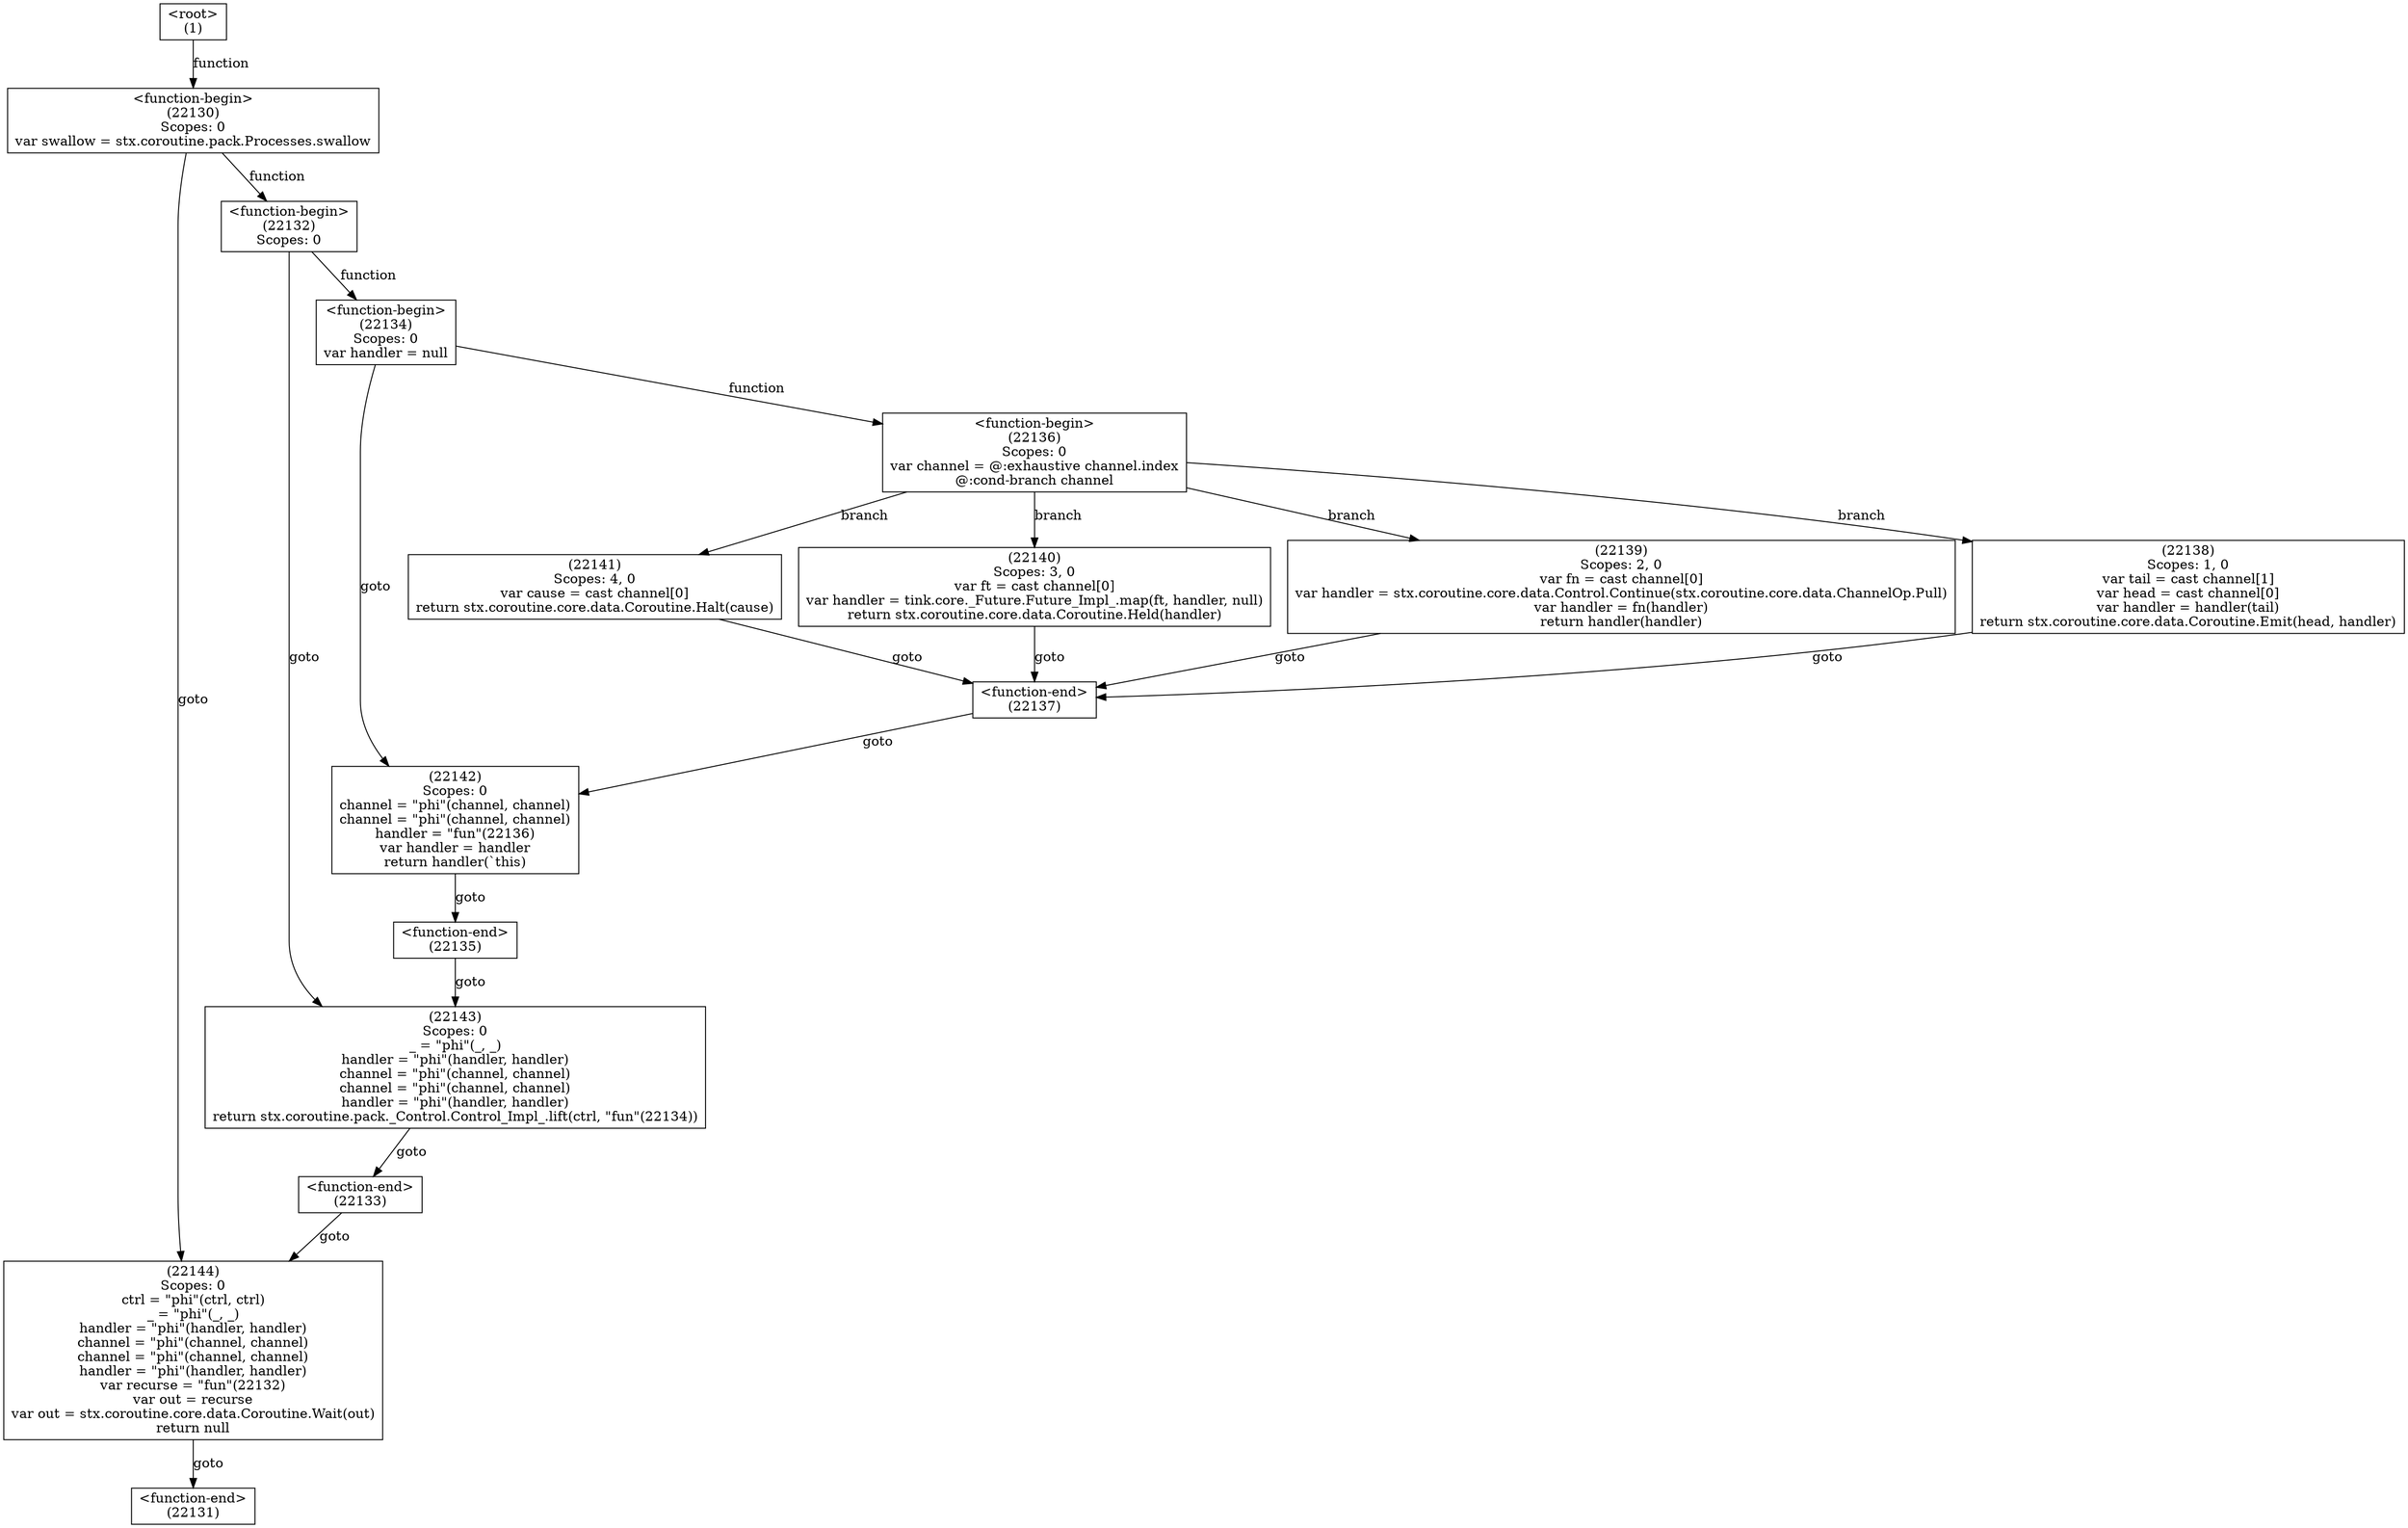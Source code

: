 digraph graphname {
n22144 [shape=box,label="(22144)\nScopes: 0\nctrl = \"phi\"(ctrl, ctrl)\n_ = \"phi\"(_, _)\nhandler = \"phi\"(handler, handler)\nchannel = \"phi\"(channel, channel)\nchannel = \"phi\"(channel, channel)\nhandler = \"phi\"(handler, handler)\nvar recurse = \"fun\"(22132)\nvar out = recurse\nvar out = stx.coroutine.core.data.Coroutine.Wait(out)\nreturn null"];
n22143 [shape=box,label="(22143)\nScopes: 0\n_ = \"phi\"(_, _)\nhandler = \"phi\"(handler, handler)\nchannel = \"phi\"(channel, channel)\nchannel = \"phi\"(channel, channel)\nhandler = \"phi\"(handler, handler)\nreturn stx.coroutine.pack._Control.Control_Impl_.lift(ctrl, \"fun\"(22134))"];
n22142 [shape=box,label="(22142)\nScopes: 0\nchannel = \"phi\"(channel, channel)\nchannel = \"phi\"(channel, channel)\nhandler = \"fun\"(22136)\nvar handler = handler\nreturn handler(`this)"];
n22141 [shape=box,label="(22141)\nScopes: 4, 0\nvar cause = cast channel[0]\nreturn stx.coroutine.core.data.Coroutine.Halt(cause)"];
n22140 [shape=box,label="(22140)\nScopes: 3, 0\nvar ft = cast channel[0]\nvar handler = tink.core._Future.Future_Impl_.map(ft, handler, null)\nreturn stx.coroutine.core.data.Coroutine.Held(handler)"];
n22139 [shape=box,label="(22139)\nScopes: 2, 0\nvar fn = cast channel[0]\nvar handler = stx.coroutine.core.data.Control.Continue(stx.coroutine.core.data.ChannelOp.Pull)\nvar handler = fn(handler)\nreturn handler(handler)"];
n22138 [shape=box,label="(22138)\nScopes: 1, 0\nvar tail = cast channel[1]\nvar head = cast channel[0]\nvar handler = handler(tail)\nreturn stx.coroutine.core.data.Coroutine.Emit(head, handler)"];
n22137 [shape=box,label="<function-end>
(22137)"];
n22136 [shape=box,label="<function-begin>
(22136)\nScopes: 0\nvar channel = @:exhaustive channel.index\n@:cond-branch channel"];
n22135 [shape=box,label="<function-end>
(22135)"];
n22134 [shape=box,label="<function-begin>
(22134)\nScopes: 0\nvar handler = null"];
n22133 [shape=box,label="<function-end>
(22133)"];
n22132 [shape=box,label="<function-begin>
(22132)\nScopes: 0"];
n22131 [shape=box,label="<function-end>
(22131)"];
n22130 [shape=box,label="<function-begin>
(22130)\nScopes: 0\nvar swallow = stx.coroutine.pack.Processes.swallow"];
n1 [shape=box,label="<root>
(1)"];
n1 -> n22130[label="function"];
n22130 -> n22144[label="goto"];
n22130 -> n22132[label="function"];
n22132 -> n22143[label="goto"];
n22132 -> n22134[label="function"];
n22134 -> n22142[label="goto"];
n22134 -> n22136[label="function"];
n22136 -> n22141[label="branch"];
n22136 -> n22140[label="branch"];
n22136 -> n22139[label="branch"];
n22136 -> n22138[label="branch"];
n22138 -> n22137[label="goto"];
n22139 -> n22137[label="goto"];
n22140 -> n22137[label="goto"];
n22137 -> n22142[label="goto"];
n22141 -> n22137[label="goto"];
n22142 -> n22135[label="goto"];
n22135 -> n22143[label="goto"];
n22143 -> n22133[label="goto"];
n22133 -> n22144[label="goto"];
n22144 -> n22131[label="goto"];
}
